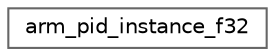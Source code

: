 digraph "Graphical Class Hierarchy"
{
 // LATEX_PDF_SIZE
  bgcolor="transparent";
  edge [fontname=Helvetica,fontsize=10,labelfontname=Helvetica,labelfontsize=10];
  node [fontname=Helvetica,fontsize=10,shape=box,height=0.2,width=0.4];
  rankdir="LR";
  Node0 [id="Node000000",label="arm_pid_instance_f32",height=0.2,width=0.4,color="grey40", fillcolor="white", style="filled",URL="$structarm__pid__instance__f32.html",tooltip="Instance structure for the floating-point PID Control."];
}
